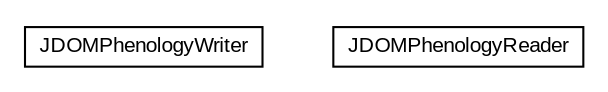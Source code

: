 #!/usr/local/bin/dot
#
# Class diagram 
# Generated by UMLGraph version R5_6-24-gf6e263 (http://www.umlgraph.org/)
#

digraph G {
	edge [fontname="arial",fontsize=10,labelfontname="arial",labelfontsize=10];
	node [fontname="arial",fontsize=10,shape=plaintext];
	nodesep=0.25;
	ranksep=0.5;
	// edu.arizona.biosemantics.semanticmarkup.markupelement.phenology.io.lib.JDOMPhenologyWriter
	c26394 [label=<<table title="edu.arizona.biosemantics.semanticmarkup.markupelement.phenology.io.lib.JDOMPhenologyWriter" border="0" cellborder="1" cellspacing="0" cellpadding="2" port="p" href="./JDOMPhenologyWriter.html">
		<tr><td><table border="0" cellspacing="0" cellpadding="1">
<tr><td align="center" balign="center"> JDOMPhenologyWriter </td></tr>
		</table></td></tr>
		</table>>, URL="./JDOMPhenologyWriter.html", fontname="arial", fontcolor="black", fontsize=10.0];
	// edu.arizona.biosemantics.semanticmarkup.markupelement.phenology.io.lib.JDOMPhenologyReader
	c26395 [label=<<table title="edu.arizona.biosemantics.semanticmarkup.markupelement.phenology.io.lib.JDOMPhenologyReader" border="0" cellborder="1" cellspacing="0" cellpadding="2" port="p" href="./JDOMPhenologyReader.html">
		<tr><td><table border="0" cellspacing="0" cellpadding="1">
<tr><td align="center" balign="center"> JDOMPhenologyReader </td></tr>
		</table></td></tr>
		</table>>, URL="./JDOMPhenologyReader.html", fontname="arial", fontcolor="black", fontsize=10.0];
}

